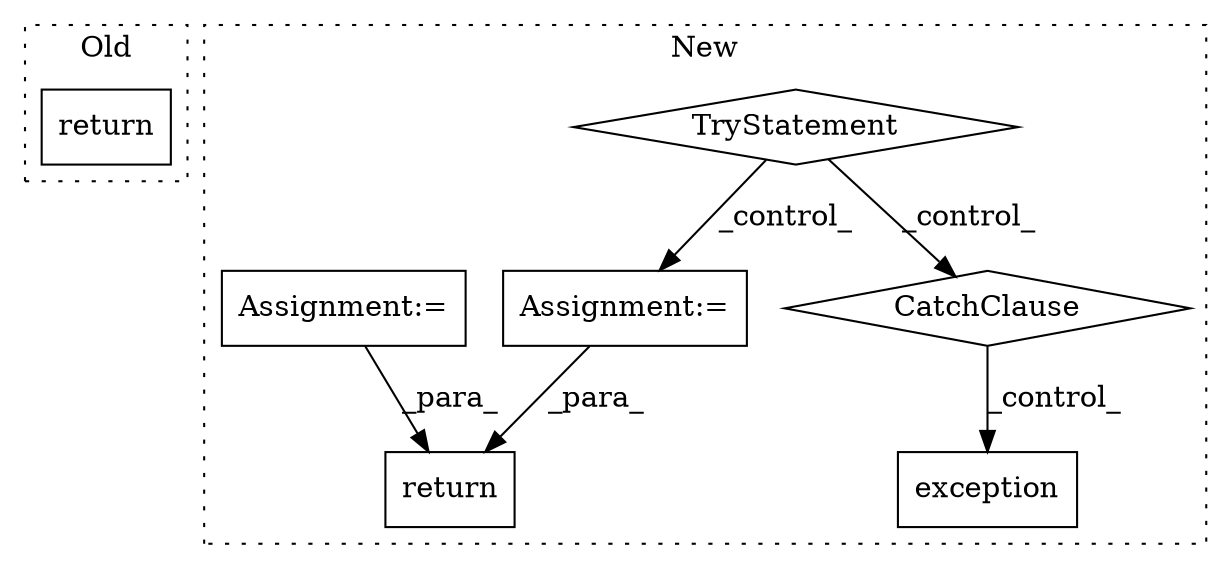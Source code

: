 digraph G {
subgraph cluster0 {
1 [label="return" a="41" s="12646" l="7" shape="box"];
label = "Old";
style="dotted";
}
subgraph cluster1 {
2 [label="exception" a="32" s="13625,13680" l="10,1" shape="box"];
3 [label="CatchClause" a="12" s="13544,13566" l="11,2" shape="diamond"];
4 [label="TryStatement" a="54" s="13296" l="4" shape="diamond"];
5 [label="Assignment:=" a="7" s="13371" l="1" shape="box"];
6 [label="return" a="41" s="13708" l="7" shape="box"];
7 [label="Assignment:=" a="7" s="13281" l="9" shape="box"];
label = "New";
style="dotted";
}
3 -> 2 [label="_control_"];
4 -> 5 [label="_control_"];
4 -> 3 [label="_control_"];
5 -> 6 [label="_para_"];
7 -> 6 [label="_para_"];
}